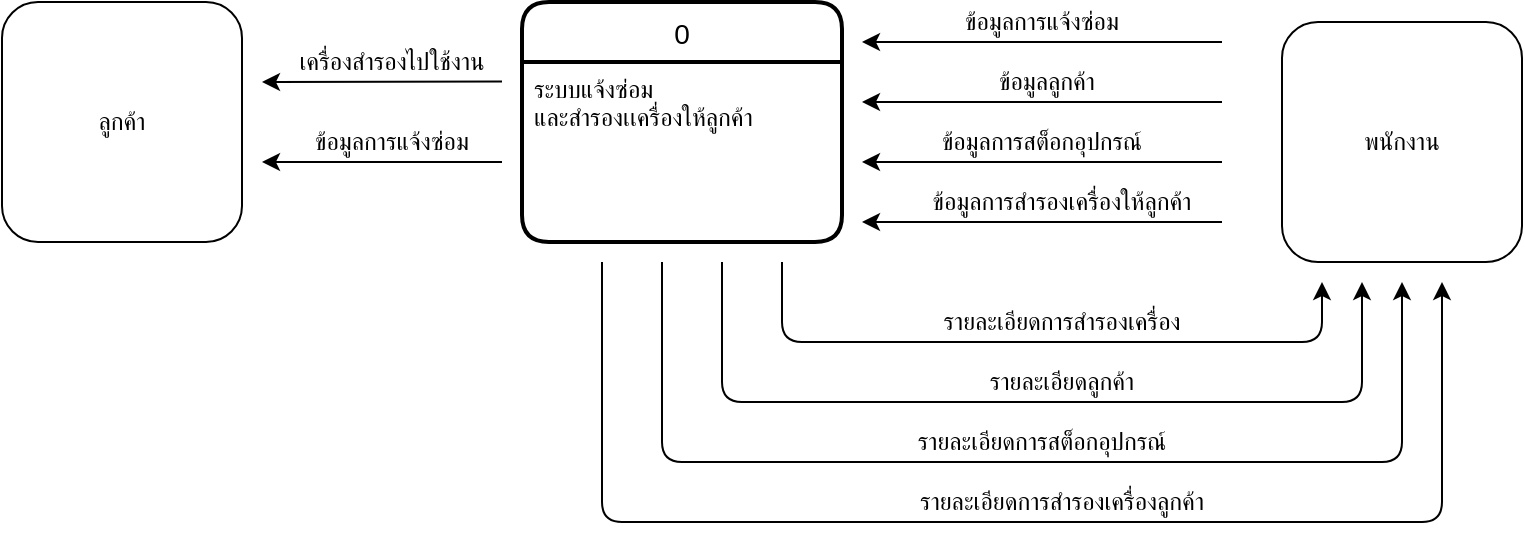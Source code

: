 <mxfile version="13.7.4" type="device"><diagram id="Gk1zMe_cIIvQoj9LXb9c" name="Page-1"><mxGraphModel dx="1422" dy="800" grid="1" gridSize="10" guides="1" tooltips="1" connect="1" arrows="1" fold="1" page="1" pageScale="1" pageWidth="827" pageHeight="1169" math="0" shadow="0"><root><mxCell id="0"/><mxCell id="1" parent="0"/><mxCell id="9pTggBk4E1S4kkrGyYH--2" value="พนักงาน" style="rounded=1;whiteSpace=wrap;html=1;" vertex="1" parent="1"><mxGeometry x="660" y="290" width="120" height="120" as="geometry"/></mxCell><mxCell id="9pTggBk4E1S4kkrGyYH--7" value="" style="endArrow=classic;html=1;entryX=0;entryY=1;entryDx=0;entryDy=0;" edge="1" parent="1" target="9pTggBk4E1S4kkrGyYH--8"><mxGeometry width="50" height="50" relative="1" as="geometry"><mxPoint x="630" y="300" as="sourcePoint"/><mxPoint x="360" y="300" as="targetPoint"/></mxGeometry></mxCell><mxCell id="9pTggBk4E1S4kkrGyYH--8" value="ข้อมูลการแจ้งซ่อม" style="text;html=1;strokeColor=none;fillColor=none;align=center;verticalAlign=middle;whiteSpace=wrap;rounded=0;" vertex="1" parent="1"><mxGeometry x="450" y="280" width="180" height="20" as="geometry"/></mxCell><mxCell id="9pTggBk4E1S4kkrGyYH--11" value="" style="endArrow=classic;html=1;entryX=0;entryY=1;entryDx=0;entryDy=0;" edge="1" parent="1" target="9pTggBk4E1S4kkrGyYH--12"><mxGeometry width="50" height="50" relative="1" as="geometry"><mxPoint x="630" y="330" as="sourcePoint"/><mxPoint x="380" y="330.5" as="targetPoint"/></mxGeometry></mxCell><mxCell id="9pTggBk4E1S4kkrGyYH--12" value="ข้อมูลลูกค้า" style="text;html=1;strokeColor=none;fillColor=none;align=center;verticalAlign=middle;whiteSpace=wrap;rounded=0;" vertex="1" parent="1"><mxGeometry x="450" y="310" width="185" height="20" as="geometry"/></mxCell><mxCell id="9pTggBk4E1S4kkrGyYH--13" value="" style="endArrow=classic;html=1;entryX=0;entryY=1;entryDx=0;entryDy=0;" edge="1" parent="1" target="9pTggBk4E1S4kkrGyYH--14"><mxGeometry width="50" height="50" relative="1" as="geometry"><mxPoint x="630" y="360" as="sourcePoint"/><mxPoint x="380" y="361" as="targetPoint"/></mxGeometry></mxCell><mxCell id="9pTggBk4E1S4kkrGyYH--14" value="ข้อมูลการสต็อกอุปกรณ์" style="text;html=1;strokeColor=none;fillColor=none;align=center;verticalAlign=middle;whiteSpace=wrap;rounded=0;" vertex="1" parent="1"><mxGeometry x="450" y="340" width="180" height="20" as="geometry"/></mxCell><mxCell id="9pTggBk4E1S4kkrGyYH--15" value="" style="endArrow=classic;html=1;entryX=0;entryY=1;entryDx=0;entryDy=0;" edge="1" parent="1" target="9pTggBk4E1S4kkrGyYH--16"><mxGeometry width="50" height="50" relative="1" as="geometry"><mxPoint x="630" y="390" as="sourcePoint"/><mxPoint x="380" y="391" as="targetPoint"/></mxGeometry></mxCell><mxCell id="9pTggBk4E1S4kkrGyYH--16" value="ข้อมูลการสำรองเครื่องให้ลูกค้า" style="text;html=1;strokeColor=none;fillColor=none;align=center;verticalAlign=middle;whiteSpace=wrap;rounded=0;" vertex="1" parent="1"><mxGeometry x="450" y="370" width="200" height="20" as="geometry"/></mxCell><mxCell id="9pTggBk4E1S4kkrGyYH--17" value="" style="endArrow=classic;html=1;edgeStyle=orthogonalEdgeStyle;" edge="1" parent="1"><mxGeometry width="50" height="50" relative="1" as="geometry"><mxPoint x="410" y="410" as="sourcePoint"/><mxPoint x="680" y="420" as="targetPoint"/><Array as="points"><mxPoint x="410" y="410"/><mxPoint x="410" y="450"/><mxPoint x="680" y="450"/></Array></mxGeometry></mxCell><mxCell id="9pTggBk4E1S4kkrGyYH--18" value="" style="endArrow=classic;html=1;edgeStyle=orthogonalEdgeStyle;" edge="1" parent="1"><mxGeometry width="50" height="50" relative="1" as="geometry"><mxPoint x="380" y="410" as="sourcePoint"/><mxPoint x="700" y="420" as="targetPoint"/><Array as="points"><mxPoint x="380" y="410"/><mxPoint x="380" y="480"/><mxPoint x="700" y="480"/></Array></mxGeometry></mxCell><mxCell id="9pTggBk4E1S4kkrGyYH--19" value="รายละเอียดการสำรองเครื่อง" style="text;html=1;strokeColor=none;fillColor=none;align=center;verticalAlign=middle;whiteSpace=wrap;rounded=0;" vertex="1" parent="1"><mxGeometry x="475" y="430" width="150" height="20" as="geometry"/></mxCell><mxCell id="9pTggBk4E1S4kkrGyYH--20" value="รายละเอียดลูกค้า" style="text;html=1;strokeColor=none;fillColor=none;align=center;verticalAlign=middle;whiteSpace=wrap;rounded=0;" vertex="1" parent="1"><mxGeometry x="475" y="460" width="150" height="20" as="geometry"/></mxCell><mxCell id="9pTggBk4E1S4kkrGyYH--21" value="" style="endArrow=classic;html=1;edgeStyle=orthogonalEdgeStyle;" edge="1" parent="1"><mxGeometry width="50" height="50" relative="1" as="geometry"><mxPoint x="350" y="410" as="sourcePoint"/><mxPoint x="720" y="420" as="targetPoint"/><Array as="points"><mxPoint x="350" y="410"/><mxPoint x="350" y="510"/><mxPoint x="720" y="510"/></Array></mxGeometry></mxCell><mxCell id="9pTggBk4E1S4kkrGyYH--22" value="รายละเอียดการสต็อกอุปกรณ์" style="text;html=1;strokeColor=none;fillColor=none;align=center;verticalAlign=middle;whiteSpace=wrap;rounded=0;" vertex="1" parent="1"><mxGeometry x="465" y="490" width="150" height="20" as="geometry"/></mxCell><mxCell id="9pTggBk4E1S4kkrGyYH--23" value="" style="endArrow=classic;html=1;edgeStyle=orthogonalEdgeStyle;" edge="1" parent="1"><mxGeometry width="50" height="50" relative="1" as="geometry"><mxPoint x="320" y="410" as="sourcePoint"/><mxPoint x="740" y="420" as="targetPoint"/><Array as="points"><mxPoint x="320" y="410"/><mxPoint x="320" y="540"/><mxPoint x="740" y="540"/></Array></mxGeometry></mxCell><mxCell id="9pTggBk4E1S4kkrGyYH--24" value="รายละเอียดการสำรองเครื่องลูกค้า" style="text;html=1;strokeColor=none;fillColor=none;align=center;verticalAlign=middle;whiteSpace=wrap;rounded=0;" vertex="1" parent="1"><mxGeometry x="465" y="520" width="170" height="20" as="geometry"/></mxCell><mxCell id="9pTggBk4E1S4kkrGyYH--25" value="ลูกค้า" style="rounded=1;whiteSpace=wrap;html=1;" vertex="1" parent="1"><mxGeometry x="20" y="280" width="120" height="120" as="geometry"/></mxCell><mxCell id="9pTggBk4E1S4kkrGyYH--9" value="0" style="swimlane;childLayout=stackLayout;horizontal=1;startSize=30;horizontalStack=0;rounded=1;fontSize=14;fontStyle=0;strokeWidth=2;resizeParent=0;resizeLast=1;shadow=0;dashed=0;align=center;" vertex="1" parent="1"><mxGeometry x="280" y="280" width="160" height="120" as="geometry"/></mxCell><mxCell id="9pTggBk4E1S4kkrGyYH--10" value="ระบบแจ้งซ่อม&#10;และสำรองเเครื่องให้ลูกค้า" style="align=left;strokeColor=none;fillColor=none;spacingLeft=4;fontSize=12;verticalAlign=top;resizable=0;rotatable=0;part=1;" vertex="1" parent="9pTggBk4E1S4kkrGyYH--9"><mxGeometry y="30" width="160" height="90" as="geometry"/></mxCell><mxCell id="9pTggBk4E1S4kkrGyYH--26" value="" style="endArrow=classic;html=1;" edge="1" parent="1"><mxGeometry width="50" height="50" relative="1" as="geometry"><mxPoint x="270" y="360" as="sourcePoint"/><mxPoint x="150" y="360" as="targetPoint"/></mxGeometry></mxCell><mxCell id="9pTggBk4E1S4kkrGyYH--27" value="ข้อมูลการแจ้งซ่อม" style="text;html=1;strokeColor=none;fillColor=none;align=center;verticalAlign=middle;whiteSpace=wrap;rounded=0;" vertex="1" parent="1"><mxGeometry x="165" y="340" width="100" height="20" as="geometry"/></mxCell><mxCell id="9pTggBk4E1S4kkrGyYH--28" value="เครื่องสำรองไปใช้งาน" style="text;html=1;strokeColor=none;fillColor=none;align=center;verticalAlign=middle;whiteSpace=wrap;rounded=0;" vertex="1" parent="1"><mxGeometry x="160" y="300" width="110" height="20" as="geometry"/></mxCell><mxCell id="9pTggBk4E1S4kkrGyYH--29" value="" style="endArrow=classic;html=1;" edge="1" parent="1"><mxGeometry width="50" height="50" relative="1" as="geometry"><mxPoint x="270" y="319.71" as="sourcePoint"/><mxPoint x="150" y="320" as="targetPoint"/></mxGeometry></mxCell></root></mxGraphModel></diagram></mxfile>